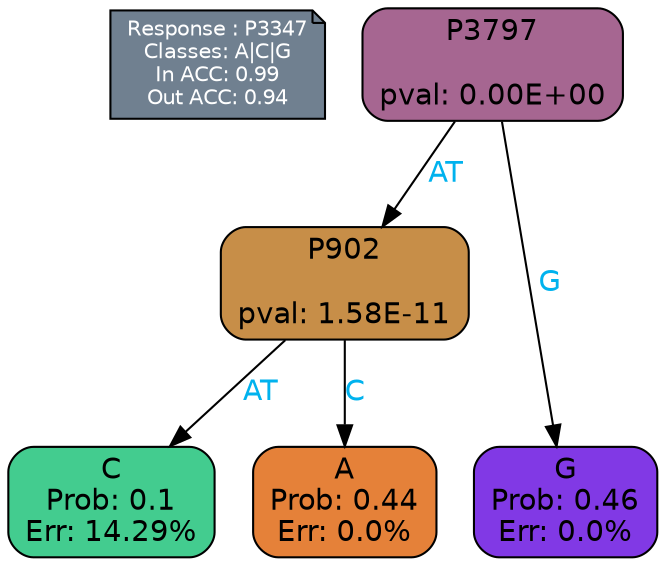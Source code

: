 digraph Tree {
node [shape=box, style="filled, rounded", color="black", fontname=helvetica] ;
graph [ranksep=equally, splines=polylines, bgcolor=transparent, dpi=600] ;
edge [fontname=helvetica] ;
LEGEND [label="Response : P3347
Classes: A|C|G
In ACC: 0.99
Out ACC: 0.94
",shape=note,align=left,style=filled,fillcolor="slategray",fontcolor="white",fontsize=10];1 [label="P3797

pval: 0.00E+00", fillcolor="#a66691"] ;
2 [label="P902

pval: 1.58E-11", fillcolor="#c78e48"] ;
3 [label="C
Prob: 0.1
Err: 14.29%", fillcolor="#43cc8f"] ;
4 [label="A
Prob: 0.44
Err: 0.0%", fillcolor="#e58139"] ;
5 [label="G
Prob: 0.46
Err: 0.0%", fillcolor="#8139e5"] ;
1 -> 2 [label="AT",fontcolor=deepskyblue2] ;
1 -> 5 [label="G",fontcolor=deepskyblue2] ;
2 -> 3 [label="AT",fontcolor=deepskyblue2] ;
2 -> 4 [label="C",fontcolor=deepskyblue2] ;
{rank = same; 3;4;5;}{rank = same; LEGEND;1;}}